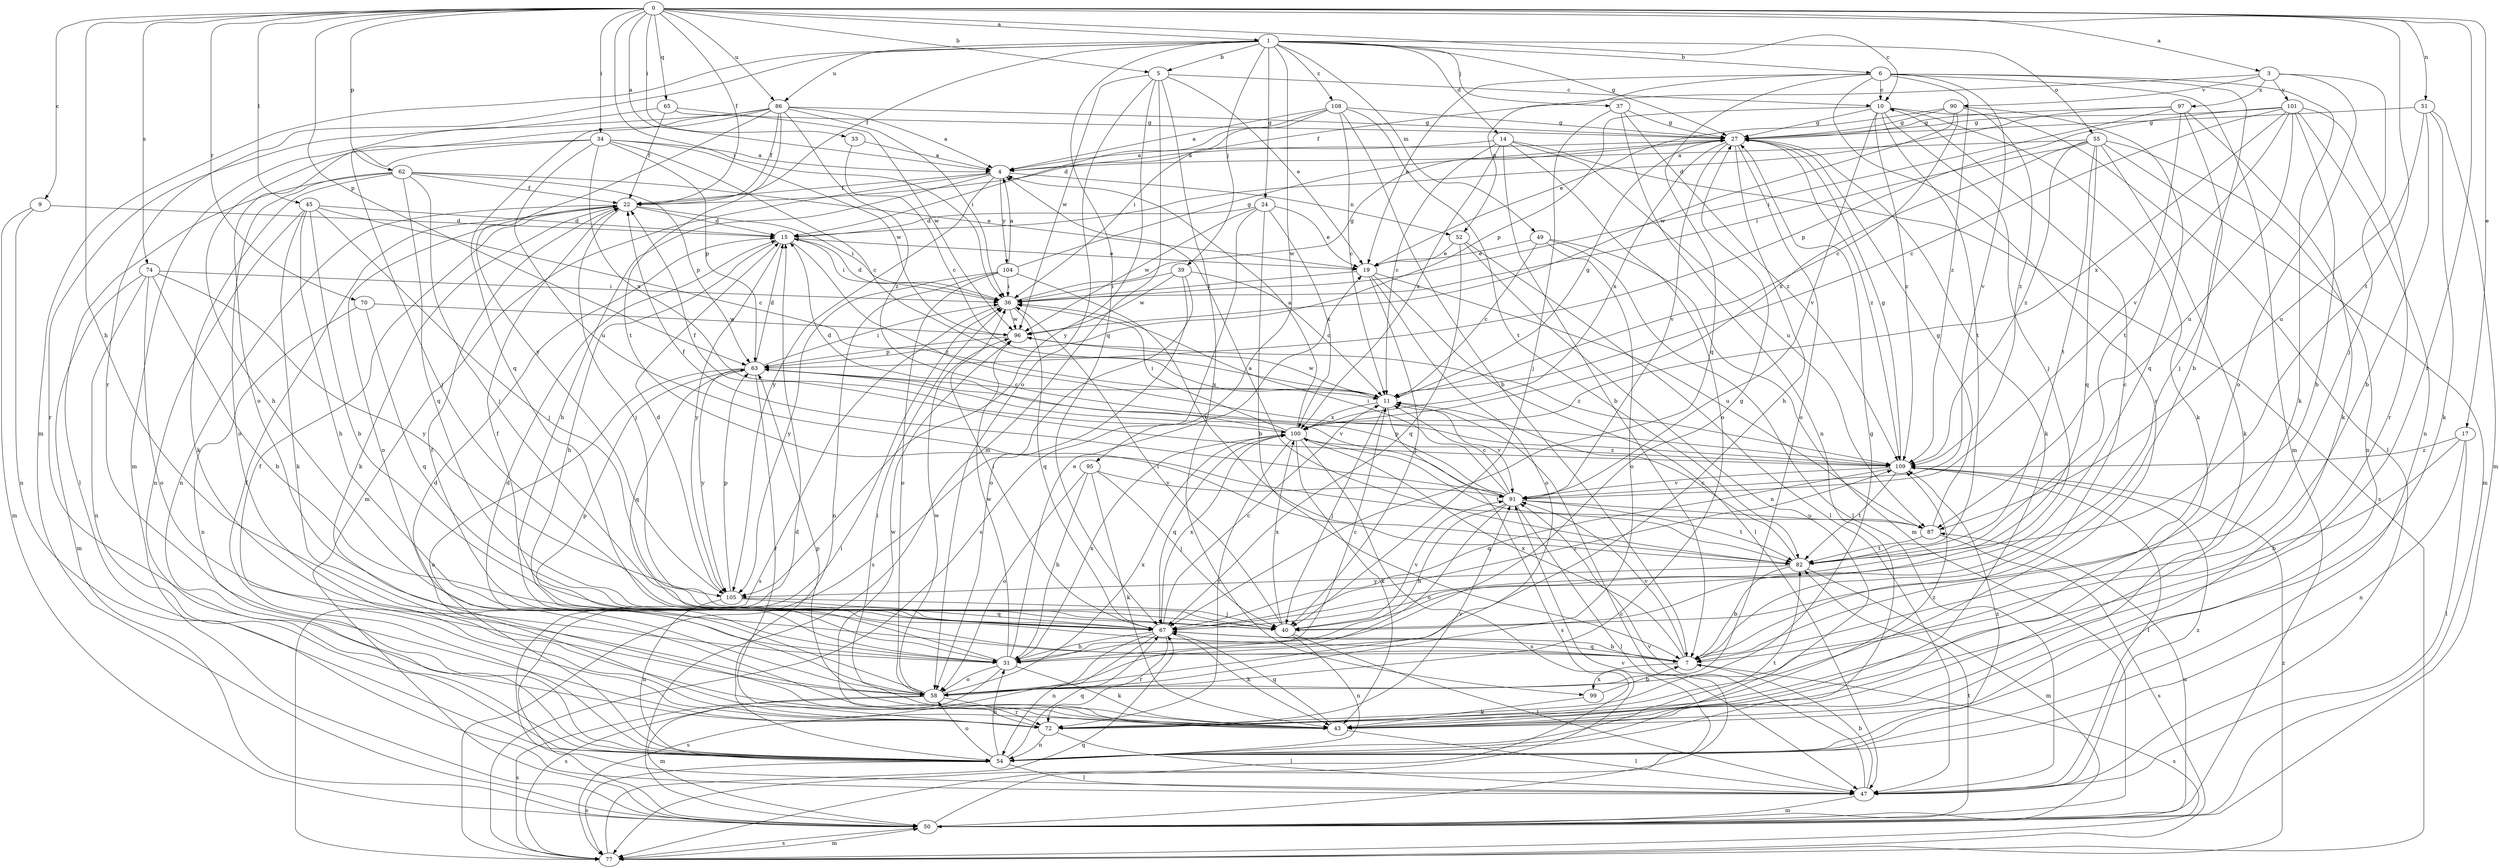 strict digraph  {
0;
1;
3;
4;
5;
6;
7;
9;
10;
11;
14;
15;
17;
19;
22;
24;
27;
31;
33;
34;
36;
37;
39;
40;
43;
45;
47;
49;
50;
51;
52;
54;
55;
58;
62;
63;
65;
67;
70;
72;
74;
77;
82;
86;
87;
90;
91;
95;
96;
97;
99;
100;
101;
104;
105;
108;
109;
0 -> 1  [label=a];
0 -> 3  [label=a];
0 -> 4  [label=a];
0 -> 5  [label=b];
0 -> 9  [label=c];
0 -> 10  [label=c];
0 -> 17  [label=e];
0 -> 22  [label=f];
0 -> 31  [label=h];
0 -> 33  [label=i];
0 -> 34  [label=i];
0 -> 36  [label=i];
0 -> 45  [label=l];
0 -> 51  [label=n];
0 -> 62  [label=p];
0 -> 63  [label=p];
0 -> 65  [label=q];
0 -> 70  [label=r];
0 -> 72  [label=r];
0 -> 74  [label=s];
0 -> 82  [label=t];
0 -> 86  [label=u];
1 -> 5  [label=b];
1 -> 6  [label=b];
1 -> 14  [label=d];
1 -> 22  [label=f];
1 -> 24  [label=g];
1 -> 27  [label=g];
1 -> 37  [label=j];
1 -> 39  [label=j];
1 -> 49  [label=m];
1 -> 50  [label=m];
1 -> 55  [label=o];
1 -> 67  [label=q];
1 -> 72  [label=r];
1 -> 86  [label=u];
1 -> 95  [label=w];
1 -> 108  [label=z];
3 -> 22  [label=f];
3 -> 40  [label=j];
3 -> 58  [label=o];
3 -> 90  [label=v];
3 -> 97  [label=x];
3 -> 101  [label=y];
4 -> 22  [label=f];
4 -> 31  [label=h];
4 -> 50  [label=m];
4 -> 52  [label=n];
4 -> 104  [label=y];
4 -> 105  [label=y];
5 -> 10  [label=c];
5 -> 19  [label=e];
5 -> 50  [label=m];
5 -> 58  [label=o];
5 -> 96  [label=w];
5 -> 99  [label=x];
5 -> 105  [label=y];
6 -> 7  [label=b];
6 -> 10  [label=c];
6 -> 19  [label=e];
6 -> 43  [label=k];
6 -> 50  [label=m];
6 -> 52  [label=n];
6 -> 67  [label=q];
6 -> 72  [label=r];
6 -> 91  [label=v];
6 -> 109  [label=z];
7 -> 10  [label=c];
7 -> 22  [label=f];
7 -> 67  [label=q];
7 -> 77  [label=s];
7 -> 91  [label=v];
7 -> 99  [label=x];
7 -> 100  [label=x];
9 -> 15  [label=d];
9 -> 50  [label=m];
9 -> 54  [label=n];
10 -> 27  [label=g];
10 -> 40  [label=j];
10 -> 43  [label=k];
10 -> 47  [label=l];
10 -> 63  [label=p];
10 -> 82  [label=t];
10 -> 91  [label=v];
10 -> 109  [label=z];
11 -> 27  [label=g];
11 -> 40  [label=j];
11 -> 77  [label=s];
11 -> 91  [label=v];
11 -> 96  [label=w];
11 -> 100  [label=x];
14 -> 4  [label=a];
14 -> 7  [label=b];
14 -> 11  [label=c];
14 -> 58  [label=o];
14 -> 77  [label=s];
14 -> 87  [label=u];
14 -> 100  [label=x];
15 -> 19  [label=e];
15 -> 31  [label=h];
15 -> 36  [label=i];
15 -> 105  [label=y];
15 -> 109  [label=z];
17 -> 7  [label=b];
17 -> 47  [label=l];
17 -> 54  [label=n];
17 -> 109  [label=z];
19 -> 36  [label=i];
19 -> 40  [label=j];
19 -> 47  [label=l];
19 -> 58  [label=o];
19 -> 87  [label=u];
22 -> 15  [label=d];
22 -> 36  [label=i];
22 -> 40  [label=j];
22 -> 43  [label=k];
22 -> 54  [label=n];
22 -> 58  [label=o];
24 -> 7  [label=b];
24 -> 15  [label=d];
24 -> 19  [label=e];
24 -> 77  [label=s];
24 -> 96  [label=w];
24 -> 100  [label=x];
27 -> 4  [label=a];
27 -> 31  [label=h];
27 -> 43  [label=k];
27 -> 58  [label=o];
27 -> 91  [label=v];
27 -> 100  [label=x];
27 -> 109  [label=z];
31 -> 11  [label=c];
31 -> 19  [label=e];
31 -> 27  [label=g];
31 -> 43  [label=k];
31 -> 58  [label=o];
31 -> 63  [label=p];
31 -> 77  [label=s];
31 -> 96  [label=w];
31 -> 100  [label=x];
33 -> 4  [label=a];
33 -> 11  [label=c];
34 -> 4  [label=a];
34 -> 11  [label=c];
34 -> 31  [label=h];
34 -> 40  [label=j];
34 -> 63  [label=p];
34 -> 87  [label=u];
34 -> 96  [label=w];
34 -> 100  [label=x];
36 -> 15  [label=d];
36 -> 27  [label=g];
36 -> 67  [label=q];
36 -> 77  [label=s];
36 -> 96  [label=w];
37 -> 27  [label=g];
37 -> 40  [label=j];
37 -> 54  [label=n];
37 -> 109  [label=z];
39 -> 11  [label=c];
39 -> 36  [label=i];
39 -> 58  [label=o];
39 -> 77  [label=s];
39 -> 96  [label=w];
40 -> 36  [label=i];
40 -> 47  [label=l];
40 -> 54  [label=n];
40 -> 91  [label=v];
40 -> 100  [label=x];
43 -> 15  [label=d];
43 -> 36  [label=i];
43 -> 47  [label=l];
43 -> 63  [label=p];
43 -> 67  [label=q];
43 -> 109  [label=z];
45 -> 7  [label=b];
45 -> 11  [label=c];
45 -> 15  [label=d];
45 -> 31  [label=h];
45 -> 40  [label=j];
45 -> 43  [label=k];
45 -> 54  [label=n];
47 -> 7  [label=b];
47 -> 36  [label=i];
47 -> 50  [label=m];
47 -> 91  [label=v];
47 -> 109  [label=z];
49 -> 11  [label=c];
49 -> 19  [label=e];
49 -> 47  [label=l];
49 -> 50  [label=m];
49 -> 58  [label=o];
50 -> 11  [label=c];
50 -> 15  [label=d];
50 -> 77  [label=s];
50 -> 82  [label=t];
50 -> 87  [label=u];
50 -> 91  [label=v];
51 -> 7  [label=b];
51 -> 27  [label=g];
51 -> 43  [label=k];
51 -> 50  [label=m];
51 -> 87  [label=u];
52 -> 19  [label=e];
52 -> 47  [label=l];
52 -> 54  [label=n];
52 -> 67  [label=q];
54 -> 22  [label=f];
54 -> 31  [label=h];
54 -> 47  [label=l];
54 -> 58  [label=o];
54 -> 67  [label=q];
54 -> 77  [label=s];
54 -> 82  [label=t];
54 -> 109  [label=z];
55 -> 4  [label=a];
55 -> 36  [label=i];
55 -> 43  [label=k];
55 -> 50  [label=m];
55 -> 54  [label=n];
55 -> 67  [label=q];
55 -> 82  [label=t];
55 -> 100  [label=x];
55 -> 109  [label=z];
58 -> 22  [label=f];
58 -> 50  [label=m];
58 -> 72  [label=r];
58 -> 77  [label=s];
58 -> 96  [label=w];
58 -> 100  [label=x];
62 -> 19  [label=e];
62 -> 22  [label=f];
62 -> 40  [label=j];
62 -> 43  [label=k];
62 -> 47  [label=l];
62 -> 58  [label=o];
62 -> 63  [label=p];
62 -> 67  [label=q];
63 -> 11  [label=c];
63 -> 15  [label=d];
63 -> 36  [label=i];
63 -> 54  [label=n];
63 -> 67  [label=q];
63 -> 72  [label=r];
63 -> 91  [label=v];
63 -> 105  [label=y];
65 -> 22  [label=f];
65 -> 27  [label=g];
65 -> 72  [label=r];
65 -> 96  [label=w];
67 -> 7  [label=b];
67 -> 11  [label=c];
67 -> 31  [label=h];
67 -> 36  [label=i];
67 -> 43  [label=k];
67 -> 54  [label=n];
67 -> 72  [label=r];
67 -> 77  [label=s];
67 -> 100  [label=x];
67 -> 109  [label=z];
70 -> 54  [label=n];
70 -> 67  [label=q];
70 -> 96  [label=w];
72 -> 15  [label=d];
72 -> 22  [label=f];
72 -> 27  [label=g];
72 -> 47  [label=l];
72 -> 54  [label=n];
72 -> 91  [label=v];
72 -> 96  [label=w];
74 -> 7  [label=b];
74 -> 36  [label=i];
74 -> 50  [label=m];
74 -> 54  [label=n];
74 -> 58  [label=o];
74 -> 105  [label=y];
77 -> 50  [label=m];
77 -> 67  [label=q];
77 -> 109  [label=z];
82 -> 4  [label=a];
82 -> 7  [label=b];
82 -> 11  [label=c];
82 -> 50  [label=m];
82 -> 105  [label=y];
86 -> 4  [label=a];
86 -> 22  [label=f];
86 -> 27  [label=g];
86 -> 36  [label=i];
86 -> 50  [label=m];
86 -> 58  [label=o];
86 -> 67  [label=q];
86 -> 82  [label=t];
86 -> 105  [label=y];
86 -> 109  [label=z];
87 -> 27  [label=g];
87 -> 77  [label=s];
87 -> 82  [label=t];
90 -> 11  [label=c];
90 -> 19  [label=e];
90 -> 27  [label=g];
90 -> 67  [label=q];
90 -> 96  [label=w];
90 -> 109  [label=z];
91 -> 11  [label=c];
91 -> 22  [label=f];
91 -> 31  [label=h];
91 -> 36  [label=i];
91 -> 47  [label=l];
91 -> 58  [label=o];
91 -> 63  [label=p];
91 -> 82  [label=t];
91 -> 87  [label=u];
95 -> 31  [label=h];
95 -> 40  [label=j];
95 -> 43  [label=k];
95 -> 58  [label=o];
95 -> 91  [label=v];
96 -> 63  [label=p];
96 -> 109  [label=z];
97 -> 15  [label=d];
97 -> 27  [label=g];
97 -> 36  [label=i];
97 -> 40  [label=j];
97 -> 43  [label=k];
97 -> 82  [label=t];
99 -> 7  [label=b];
99 -> 43  [label=k];
100 -> 4  [label=a];
100 -> 15  [label=d];
100 -> 36  [label=i];
100 -> 43  [label=k];
100 -> 67  [label=q];
100 -> 72  [label=r];
100 -> 77  [label=s];
100 -> 82  [label=t];
100 -> 109  [label=z];
101 -> 7  [label=b];
101 -> 11  [label=c];
101 -> 27  [label=g];
101 -> 54  [label=n];
101 -> 63  [label=p];
101 -> 72  [label=r];
101 -> 87  [label=u];
101 -> 91  [label=v];
101 -> 100  [label=x];
104 -> 4  [label=a];
104 -> 27  [label=g];
104 -> 36  [label=i];
104 -> 54  [label=n];
104 -> 58  [label=o];
104 -> 82  [label=t];
104 -> 105  [label=y];
105 -> 15  [label=d];
105 -> 40  [label=j];
105 -> 54  [label=n];
105 -> 63  [label=p];
105 -> 67  [label=q];
108 -> 4  [label=a];
108 -> 7  [label=b];
108 -> 11  [label=c];
108 -> 15  [label=d];
108 -> 27  [label=g];
108 -> 36  [label=i];
108 -> 82  [label=t];
109 -> 22  [label=f];
109 -> 27  [label=g];
109 -> 47  [label=l];
109 -> 67  [label=q];
109 -> 82  [label=t];
109 -> 91  [label=v];
}
